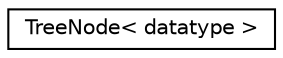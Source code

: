 digraph "Graphical Class Hierarchy"
{
 // LATEX_PDF_SIZE
  edge [fontname="Helvetica",fontsize="10",labelfontname="Helvetica",labelfontsize="10"];
  node [fontname="Helvetica",fontsize="10",shape=record];
  rankdir="LR";
  Node0 [label="TreeNode\< datatype \>",height=0.2,width=0.4,color="black", fillcolor="white", style="filled",URL="$classTreeNode.html",tooltip=" "];
}
